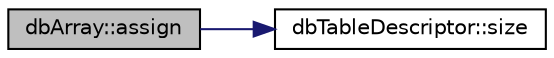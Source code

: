 digraph "dbArray::assign"
{
 // INTERACTIVE_SVG=YES
 // LATEX_PDF_SIZE
  edge [fontname="Helvetica",fontsize="10",labelfontname="Helvetica",labelfontsize="10"];
  node [fontname="Helvetica",fontsize="10",shape=record];
  rankdir="LR";
  Node1 [label="dbArray::assign",height=0.2,width=0.4,color="black", fillcolor="grey75", style="filled", fontcolor="black",tooltip=" "];
  Node1 -> Node2 [color="midnightblue",fontsize="10",style="solid",fontname="Helvetica"];
  Node2 [label="dbTableDescriptor::size",height=0.2,width=0.4,color="black", fillcolor="white", style="filled",URL="$classdbTableDescriptor.html#a4ed71b5eabf7d451b97ff29b1adcc986",tooltip=" "];
}
